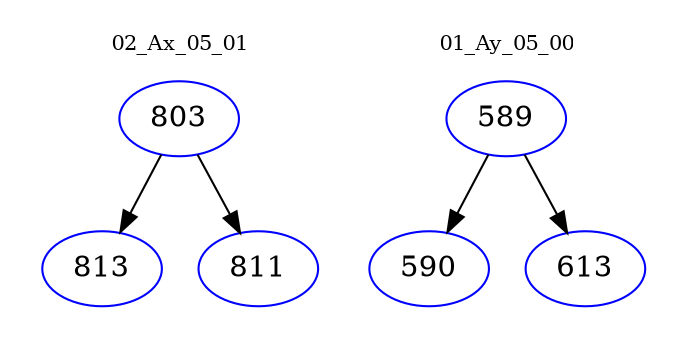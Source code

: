 digraph{
subgraph cluster_0 {
color = white
label = "02_Ax_05_01";
fontsize=10;
T0_803 [label="803", color="blue"]
T0_803 -> T0_813 [color="black"]
T0_813 [label="813", color="blue"]
T0_803 -> T0_811 [color="black"]
T0_811 [label="811", color="blue"]
}
subgraph cluster_1 {
color = white
label = "01_Ay_05_00";
fontsize=10;
T1_589 [label="589", color="blue"]
T1_589 -> T1_590 [color="black"]
T1_590 [label="590", color="blue"]
T1_589 -> T1_613 [color="black"]
T1_613 [label="613", color="blue"]
}
}
